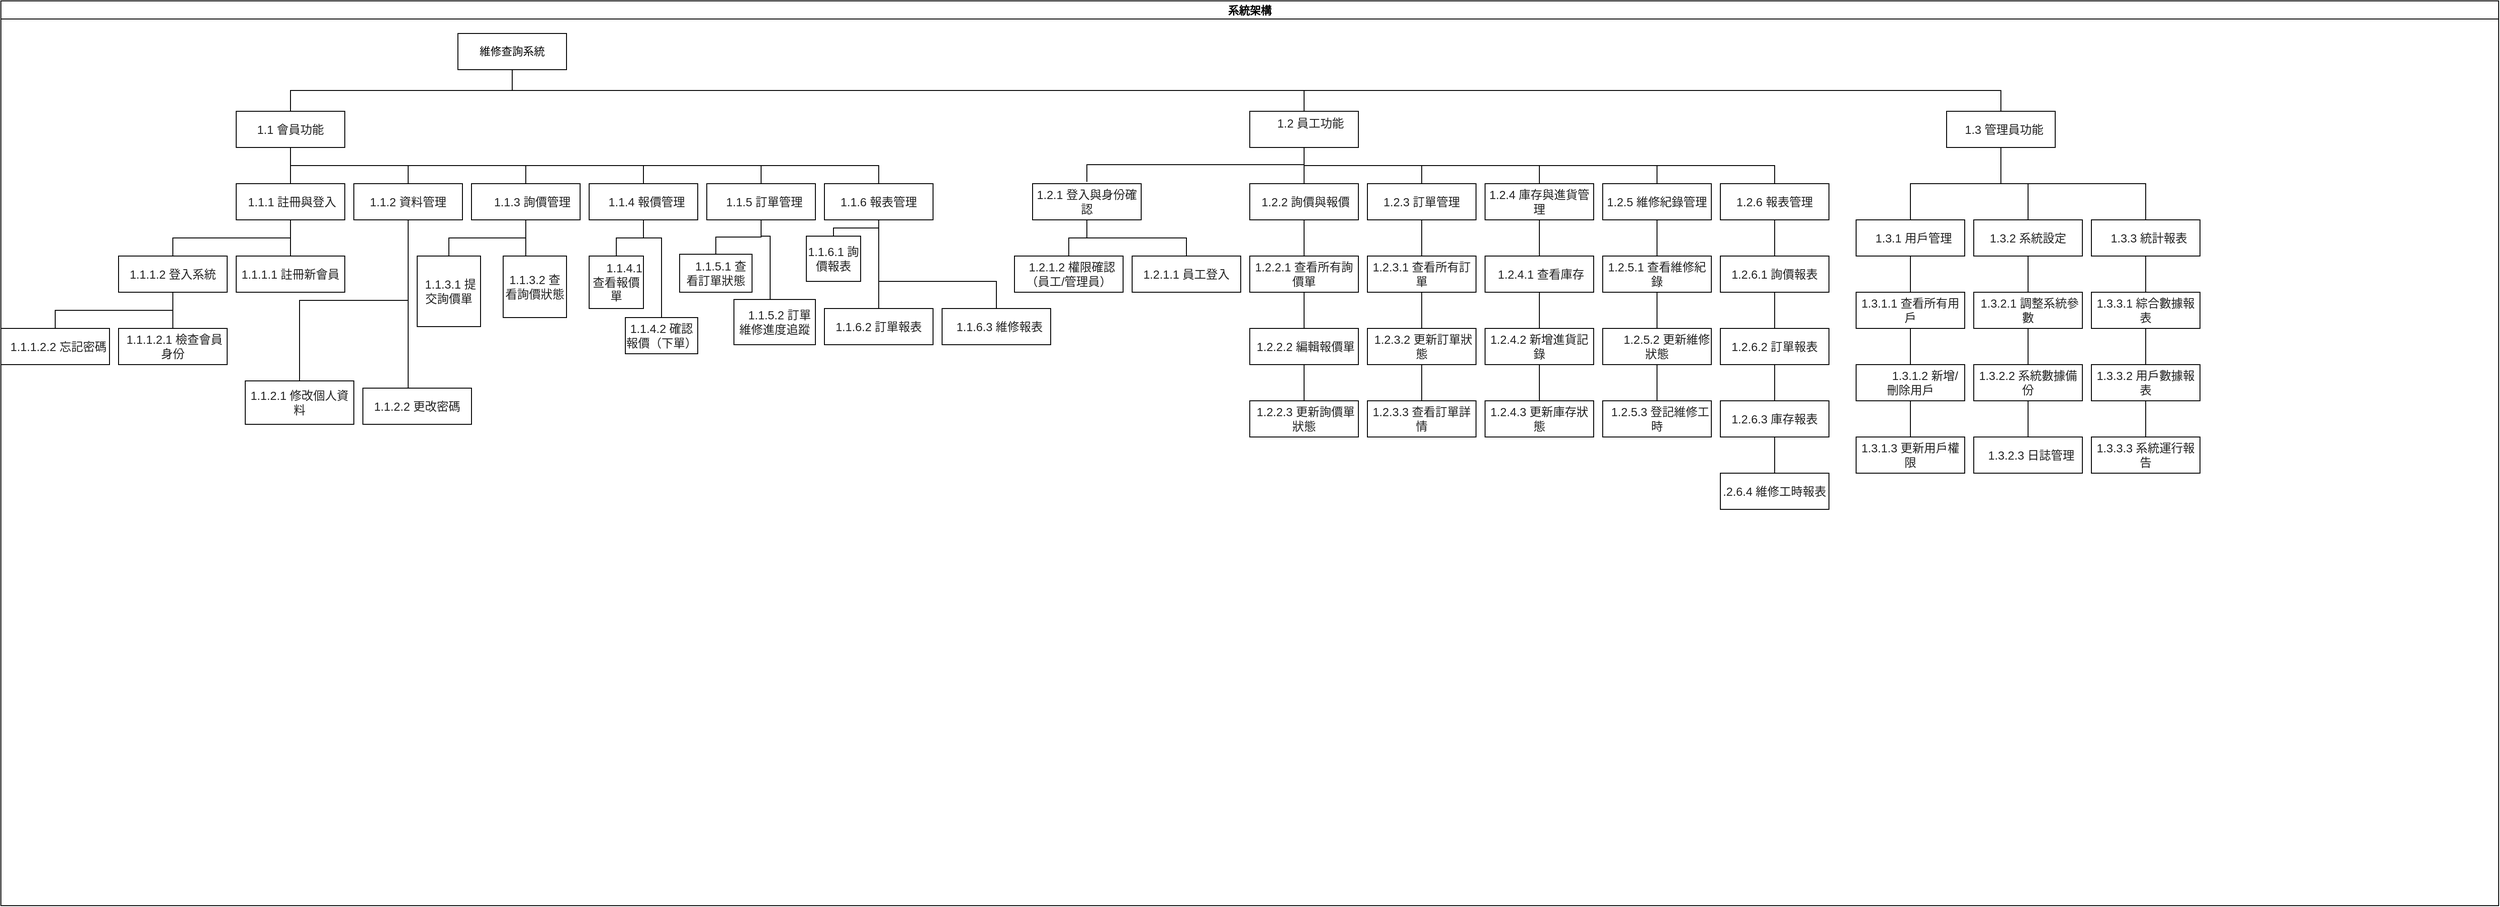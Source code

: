 <mxfile version="24.8.3">
  <diagram id="prtHgNgQTEPvFCAcTncT" name="Page-1">
    <mxGraphModel dx="3047" dy="1026" grid="1" gridSize="10" guides="1" tooltips="1" connect="1" arrows="1" fold="1" page="1" pageScale="1" pageWidth="1169" pageHeight="827" math="0" shadow="0">
      <root>
        <mxCell id="0" />
        <mxCell id="1" parent="0" />
        <mxCell id="vLOGakIaKndCi6_WX_65-37" value="系統架構" style="swimlane;startSize=20;horizontal=1;containerType=tree;textShadow=0;" parent="1" vertex="1">
          <mxGeometry x="-680" y="110" width="2760" height="1000" as="geometry" />
        </mxCell>
        <mxCell id="vLOGakIaKndCi6_WX_65-39" value="維修查詢系統" style="whiteSpace=wrap;html=1;treeFolding=1;treeMoving=1;newEdgeStyle={&quot;edgeStyle&quot;:&quot;elbowEdgeStyle&quot;,&quot;startArrow&quot;:&quot;none&quot;,&quot;endArrow&quot;:&quot;none&quot;};" parent="vLOGakIaKndCi6_WX_65-37" vertex="1">
          <mxGeometry x="505" y="36" width="120" height="40" as="geometry" />
        </mxCell>
        <mxCell id="i7zBOyGKAb41JnRDGn2z-2" value="" style="edgeStyle=elbowEdgeStyle;rounded=0;orthogonalLoop=1;jettySize=auto;html=1;elbow=vertical;startArrow=none;endArrow=none;" parent="vLOGakIaKndCi6_WX_65-37" source="vLOGakIaKndCi6_WX_65-39" target="i7zBOyGKAb41JnRDGn2z-3" edge="1">
          <mxGeometry relative="1" as="geometry" />
        </mxCell>
        <mxCell id="i7zBOyGKAb41JnRDGn2z-3" value="&#xa;&lt;span style=&quot;color: rgb(34, 34, 34); font-family: Arial, Helvetica, sans-serif; font-size: small; font-style: normal; font-variant-ligatures: normal; font-variant-caps: normal; font-weight: 400; letter-spacing: normal; orphans: 2; text-align: start; text-indent: 0px; text-transform: none; widows: 2; word-spacing: 0px; -webkit-text-stroke-width: 0px; white-space: normal; background-color: rgb(255, 255, 255); text-decoration-thickness: initial; text-decoration-style: initial; text-decoration-color: initial; display: inline !important; float: none;&quot;&gt;&amp;nbsp; &amp;nbsp; 1.2 員工功能&lt;/span&gt;&#xa;&#xa;" style="whiteSpace=wrap;html=1;treeFolding=1;treeMoving=1;newEdgeStyle={&quot;edgeStyle&quot;:&quot;elbowEdgeStyle&quot;,&quot;startArrow&quot;:&quot;none&quot;,&quot;endArrow&quot;:&quot;none&quot;};" parent="vLOGakIaKndCi6_WX_65-37" vertex="1">
          <mxGeometry x="1380" y="122" width="120" height="40" as="geometry" />
        </mxCell>
        <mxCell id="i7zBOyGKAb41JnRDGn2z-4" value="" style="edgeStyle=elbowEdgeStyle;rounded=0;orthogonalLoop=1;jettySize=auto;html=1;elbow=vertical;startArrow=none;endArrow=none;" parent="vLOGakIaKndCi6_WX_65-37" source="vLOGakIaKndCi6_WX_65-39" target="i7zBOyGKAb41JnRDGn2z-5" edge="1">
          <mxGeometry relative="1" as="geometry">
            <mxPoint x="585" y="90" as="sourcePoint" />
          </mxGeometry>
        </mxCell>
        <mxCell id="i7zBOyGKAb41JnRDGn2z-5" value="&lt;span style=&quot;color: rgb(34, 34, 34); font-family: Arial, Helvetica, sans-serif; font-size: small; text-align: start; background-color: rgb(255, 255, 255);&quot;&gt;1.1 會員功能&lt;/span&gt;" style="whiteSpace=wrap;html=1;treeFolding=1;treeMoving=1;newEdgeStyle={&quot;edgeStyle&quot;:&quot;elbowEdgeStyle&quot;,&quot;startArrow&quot;:&quot;none&quot;,&quot;endArrow&quot;:&quot;none&quot;};" parent="vLOGakIaKndCi6_WX_65-37" vertex="1">
          <mxGeometry x="260" y="122" width="120" height="40" as="geometry" />
        </mxCell>
        <mxCell id="i7zBOyGKAb41JnRDGn2z-8" value="" style="edgeStyle=elbowEdgeStyle;rounded=0;orthogonalLoop=1;jettySize=auto;html=1;elbow=vertical;startArrow=none;endArrow=none;" parent="vLOGakIaKndCi6_WX_65-37" source="i7zBOyGKAb41JnRDGn2z-5" target="i7zBOyGKAb41JnRDGn2z-9" edge="1">
          <mxGeometry relative="1" as="geometry">
            <mxPoint x="470" y="96" as="sourcePoint" />
          </mxGeometry>
        </mxCell>
        <mxCell id="i7zBOyGKAb41JnRDGn2z-9" value="&lt;span style=&quot;color: rgb(34, 34, 34); font-family: Arial, Helvetica, sans-serif; font-size: small; text-align: start; background-color: rgb(255, 255, 255);&quot;&gt;&amp;nbsp;1.1.1 註冊與登入&lt;/span&gt;" style="whiteSpace=wrap;html=1;treeFolding=1;treeMoving=1;newEdgeStyle={&quot;edgeStyle&quot;:&quot;elbowEdgeStyle&quot;,&quot;startArrow&quot;:&quot;none&quot;,&quot;endArrow&quot;:&quot;none&quot;};" parent="vLOGakIaKndCi6_WX_65-37" vertex="1">
          <mxGeometry x="260" y="202" width="120" height="40" as="geometry" />
        </mxCell>
        <mxCell id="i7zBOyGKAb41JnRDGn2z-12" value="" style="edgeStyle=elbowEdgeStyle;rounded=0;orthogonalLoop=1;jettySize=auto;html=1;elbow=vertical;startArrow=none;endArrow=none;" parent="vLOGakIaKndCi6_WX_65-37" source="i7zBOyGKAb41JnRDGn2z-9" target="i7zBOyGKAb41JnRDGn2z-13" edge="1">
          <mxGeometry relative="1" as="geometry">
            <mxPoint x="340" y="176" as="sourcePoint" />
          </mxGeometry>
        </mxCell>
        <mxCell id="i7zBOyGKAb41JnRDGn2z-13" value="&lt;span style=&quot;color: rgb(34, 34, 34); font-family: Arial, Helvetica, sans-serif; font-size: small; text-align: start; background-color: rgb(255, 255, 255);&quot;&gt;1.1.1.1 註冊新會員&lt;/span&gt;" style="whiteSpace=wrap;html=1;treeFolding=1;treeMoving=1;newEdgeStyle={&quot;edgeStyle&quot;:&quot;elbowEdgeStyle&quot;,&quot;startArrow&quot;:&quot;none&quot;,&quot;endArrow&quot;:&quot;none&quot;};" parent="vLOGakIaKndCi6_WX_65-37" vertex="1">
          <mxGeometry x="260" y="282" width="120" height="40" as="geometry" />
        </mxCell>
        <mxCell id="i7zBOyGKAb41JnRDGn2z-14" value="" style="edgeStyle=elbowEdgeStyle;rounded=0;orthogonalLoop=1;jettySize=auto;html=1;elbow=vertical;startArrow=none;endArrow=none;" parent="vLOGakIaKndCi6_WX_65-37" source="i7zBOyGKAb41JnRDGn2z-9" target="i7zBOyGKAb41JnRDGn2z-15" edge="1">
          <mxGeometry relative="1" as="geometry">
            <mxPoint x="340" y="256" as="sourcePoint" />
          </mxGeometry>
        </mxCell>
        <mxCell id="i7zBOyGKAb41JnRDGn2z-15" value="&lt;span style=&quot;color: rgb(34, 34, 34); font-family: Arial, Helvetica, sans-serif; font-size: small; text-align: start; background-color: rgb(255, 255, 255);&quot;&gt;1.1.1.2 登入系統&lt;/span&gt;" style="whiteSpace=wrap;html=1;treeFolding=1;treeMoving=1;newEdgeStyle={&quot;edgeStyle&quot;:&quot;elbowEdgeStyle&quot;,&quot;startArrow&quot;:&quot;none&quot;,&quot;endArrow&quot;:&quot;none&quot;};" parent="vLOGakIaKndCi6_WX_65-37" vertex="1">
          <mxGeometry x="130" y="282" width="120" height="40" as="geometry" />
        </mxCell>
        <mxCell id="i7zBOyGKAb41JnRDGn2z-16" value="" style="edgeStyle=elbowEdgeStyle;rounded=0;orthogonalLoop=1;jettySize=auto;html=1;elbow=vertical;startArrow=none;endArrow=none;" parent="vLOGakIaKndCi6_WX_65-37" source="i7zBOyGKAb41JnRDGn2z-15" target="i7zBOyGKAb41JnRDGn2z-17" edge="1">
          <mxGeometry relative="1" as="geometry">
            <mxPoint x="340" y="256" as="sourcePoint" />
          </mxGeometry>
        </mxCell>
        <mxCell id="i7zBOyGKAb41JnRDGn2z-17" value="&lt;span style=&quot;color: rgb(34, 34, 34); font-family: Arial, Helvetica, sans-serif; font-size: small; text-align: start; background-color: rgb(255, 255, 255);&quot;&gt;&amp;nbsp;1.1.1.2.1 檢查會員身份&lt;/span&gt;" style="whiteSpace=wrap;html=1;treeFolding=1;treeMoving=1;newEdgeStyle={&quot;edgeStyle&quot;:&quot;elbowEdgeStyle&quot;,&quot;startArrow&quot;:&quot;none&quot;,&quot;endArrow&quot;:&quot;none&quot;};" parent="vLOGakIaKndCi6_WX_65-37" vertex="1">
          <mxGeometry x="130" y="362" width="120" height="40" as="geometry" />
        </mxCell>
        <mxCell id="i7zBOyGKAb41JnRDGn2z-18" value="" style="edgeStyle=elbowEdgeStyle;rounded=0;orthogonalLoop=1;jettySize=auto;html=1;elbow=vertical;startArrow=none;endArrow=none;" parent="vLOGakIaKndCi6_WX_65-37" source="i7zBOyGKAb41JnRDGn2z-15" target="i7zBOyGKAb41JnRDGn2z-19" edge="1">
          <mxGeometry relative="1" as="geometry">
            <mxPoint x="210" y="336" as="sourcePoint" />
          </mxGeometry>
        </mxCell>
        <mxCell id="i7zBOyGKAb41JnRDGn2z-19" value="&lt;span style=&quot;color: rgb(34, 34, 34); font-family: Arial, Helvetica, sans-serif; font-size: small; text-align: start; background-color: rgb(255, 255, 255);&quot;&gt;&amp;nbsp; 1.1.1.2.2 忘記密碼&lt;/span&gt;" style="whiteSpace=wrap;html=1;treeFolding=1;treeMoving=1;newEdgeStyle={&quot;edgeStyle&quot;:&quot;elbowEdgeStyle&quot;,&quot;startArrow&quot;:&quot;none&quot;,&quot;endArrow&quot;:&quot;none&quot;};" parent="vLOGakIaKndCi6_WX_65-37" vertex="1">
          <mxGeometry y="362" width="120" height="40" as="geometry" />
        </mxCell>
        <mxCell id="i7zBOyGKAb41JnRDGn2z-34" value="" style="edgeStyle=elbowEdgeStyle;rounded=0;orthogonalLoop=1;jettySize=auto;html=1;elbow=vertical;startArrow=none;endArrow=none;" parent="vLOGakIaKndCi6_WX_65-37" source="i7zBOyGKAb41JnRDGn2z-5" target="i7zBOyGKAb41JnRDGn2z-35" edge="1">
          <mxGeometry relative="1" as="geometry">
            <mxPoint x="340" y="176" as="sourcePoint" />
          </mxGeometry>
        </mxCell>
        <mxCell id="i7zBOyGKAb41JnRDGn2z-35" value="&lt;span style=&quot;color: rgb(34, 34, 34); font-family: Arial, Helvetica, sans-serif; font-size: small; text-align: start; background-color: rgb(255, 255, 255);&quot;&gt;1.1.2 資料管理&lt;/span&gt;" style="whiteSpace=wrap;html=1;treeFolding=1;treeMoving=1;newEdgeStyle={&quot;edgeStyle&quot;:&quot;elbowEdgeStyle&quot;,&quot;startArrow&quot;:&quot;none&quot;,&quot;endArrow&quot;:&quot;none&quot;};" parent="vLOGakIaKndCi6_WX_65-37" vertex="1">
          <mxGeometry x="390" y="202" width="120" height="40" as="geometry" />
        </mxCell>
        <mxCell id="i7zBOyGKAb41JnRDGn2z-36" value="" style="edgeStyle=elbowEdgeStyle;rounded=0;orthogonalLoop=1;jettySize=auto;html=1;elbow=vertical;startArrow=none;endArrow=none;" parent="vLOGakIaKndCi6_WX_65-37" source="i7zBOyGKAb41JnRDGn2z-35" target="i7zBOyGKAb41JnRDGn2z-37" edge="1">
          <mxGeometry relative="1" as="geometry">
            <mxPoint x="340" y="176" as="sourcePoint" />
          </mxGeometry>
        </mxCell>
        <mxCell id="i7zBOyGKAb41JnRDGn2z-37" value="&lt;span style=&quot;color: rgb(34, 34, 34); font-family: Arial, Helvetica, sans-serif; font-size: small; text-align: start; background-color: rgb(255, 255, 255);&quot;&gt;1.1.2.1 修改個人資料&lt;/span&gt;" style="whiteSpace=wrap;html=1;treeFolding=1;treeMoving=1;newEdgeStyle={&quot;edgeStyle&quot;:&quot;elbowEdgeStyle&quot;,&quot;startArrow&quot;:&quot;none&quot;,&quot;endArrow&quot;:&quot;none&quot;};" parent="vLOGakIaKndCi6_WX_65-37" vertex="1">
          <mxGeometry x="270" y="420" width="120" height="48" as="geometry" />
        </mxCell>
        <mxCell id="i7zBOyGKAb41JnRDGn2z-38" value="" style="edgeStyle=elbowEdgeStyle;rounded=0;orthogonalLoop=1;jettySize=auto;html=1;elbow=horizontal;startArrow=none;endArrow=none;" parent="vLOGakIaKndCi6_WX_65-37" source="i7zBOyGKAb41JnRDGn2z-35" target="i7zBOyGKAb41JnRDGn2z-39" edge="1">
          <mxGeometry relative="1" as="geometry">
            <mxPoint x="470" y="256" as="sourcePoint" />
            <Array as="points">
              <mxPoint x="450" y="330" />
            </Array>
          </mxGeometry>
        </mxCell>
        <mxCell id="i7zBOyGKAb41JnRDGn2z-39" value="&lt;span style=&quot;color: rgb(34, 34, 34); font-family: Arial, Helvetica, sans-serif; font-size: small; text-align: start; background-color: rgb(255, 255, 255);&quot;&gt;1.1.2.2 更改密碼&lt;/span&gt;" style="whiteSpace=wrap;html=1;treeFolding=1;treeMoving=1;newEdgeStyle={&quot;edgeStyle&quot;:&quot;elbowEdgeStyle&quot;,&quot;startArrow&quot;:&quot;none&quot;,&quot;endArrow&quot;:&quot;none&quot;};" parent="vLOGakIaKndCi6_WX_65-37" vertex="1">
          <mxGeometry x="400" y="428" width="120" height="40" as="geometry" />
        </mxCell>
        <mxCell id="i7zBOyGKAb41JnRDGn2z-44" value="" style="edgeStyle=elbowEdgeStyle;rounded=0;orthogonalLoop=1;jettySize=auto;html=1;elbow=vertical;startArrow=none;endArrow=none;" parent="vLOGakIaKndCi6_WX_65-37" source="i7zBOyGKAb41JnRDGn2z-5" target="i7zBOyGKAb41JnRDGn2z-45" edge="1">
          <mxGeometry relative="1" as="geometry">
            <mxPoint x="320" y="176" as="sourcePoint" />
          </mxGeometry>
        </mxCell>
        <mxCell id="i7zBOyGKAb41JnRDGn2z-45" value="&lt;span style=&quot;color: rgb(34, 34, 34); font-family: Arial, Helvetica, sans-serif; font-size: small; text-align: start; background-color: rgb(255, 255, 255);&quot;&gt;&amp;nbsp; &amp;nbsp; 1.1.3 詢價管理&lt;/span&gt;" style="whiteSpace=wrap;html=1;treeFolding=1;treeMoving=1;newEdgeStyle={&quot;edgeStyle&quot;:&quot;elbowEdgeStyle&quot;,&quot;startArrow&quot;:&quot;none&quot;,&quot;endArrow&quot;:&quot;none&quot;};" parent="vLOGakIaKndCi6_WX_65-37" vertex="1">
          <mxGeometry x="520" y="202" width="120" height="40" as="geometry" />
        </mxCell>
        <mxCell id="i7zBOyGKAb41JnRDGn2z-53" value="" style="edgeStyle=elbowEdgeStyle;rounded=0;orthogonalLoop=1;jettySize=auto;html=1;elbow=vertical;startArrow=none;endArrow=none;" parent="vLOGakIaKndCi6_WX_65-37" source="i7zBOyGKAb41JnRDGn2z-45" target="i7zBOyGKAb41JnRDGn2z-54" edge="1">
          <mxGeometry relative="1" as="geometry">
            <mxPoint x="-300" y="222" as="sourcePoint" />
          </mxGeometry>
        </mxCell>
        <mxCell id="i7zBOyGKAb41JnRDGn2z-54" value="&lt;span style=&quot;color: rgb(34, 34, 34); font-family: Arial, Helvetica, sans-serif; font-size: small; text-align: start; background-color: rgb(255, 255, 255);&quot;&gt;&amp;nbsp;1.1.3.1 提交詢價單&lt;/span&gt;" style="whiteSpace=wrap;html=1;treeFolding=1;treeMoving=1;newEdgeStyle={&quot;edgeStyle&quot;:&quot;elbowEdgeStyle&quot;,&quot;startArrow&quot;:&quot;none&quot;,&quot;endArrow&quot;:&quot;none&quot;};" parent="vLOGakIaKndCi6_WX_65-37" vertex="1">
          <mxGeometry x="460" y="282" width="70" height="78" as="geometry" />
        </mxCell>
        <mxCell id="i7zBOyGKAb41JnRDGn2z-55" value="" style="edgeStyle=elbowEdgeStyle;rounded=0;orthogonalLoop=1;jettySize=auto;html=1;elbow=vertical;startArrow=none;endArrow=none;" parent="vLOGakIaKndCi6_WX_65-37" target="i7zBOyGKAb41JnRDGn2z-56" edge="1">
          <mxGeometry relative="1" as="geometry">
            <mxPoint x="580" y="250" as="sourcePoint" />
            <Array as="points">
              <mxPoint x="580" y="266" />
            </Array>
          </mxGeometry>
        </mxCell>
        <mxCell id="i7zBOyGKAb41JnRDGn2z-56" value="&lt;span style=&quot;color: rgb(34, 34, 34); font-family: Arial, Helvetica, sans-serif; font-size: small; text-align: start; background-color: rgb(255, 255, 255);&quot;&gt;1.1.3.2 查看詢價狀態&lt;/span&gt;" style="whiteSpace=wrap;html=1;treeFolding=1;treeMoving=1;newEdgeStyle={&quot;edgeStyle&quot;:&quot;elbowEdgeStyle&quot;,&quot;startArrow&quot;:&quot;none&quot;,&quot;endArrow&quot;:&quot;none&quot;};" parent="vLOGakIaKndCi6_WX_65-37" vertex="1">
          <mxGeometry x="555" y="282" width="70" height="68" as="geometry" />
        </mxCell>
        <mxCell id="i7zBOyGKAb41JnRDGn2z-57" value="" style="edgeStyle=elbowEdgeStyle;rounded=0;orthogonalLoop=1;jettySize=auto;html=1;elbow=vertical;startArrow=none;endArrow=none;" parent="vLOGakIaKndCi6_WX_65-37" source="i7zBOyGKAb41JnRDGn2z-5" target="i7zBOyGKAb41JnRDGn2z-58" edge="1">
          <mxGeometry relative="1" as="geometry">
            <mxPoint x="-300" y="222" as="sourcePoint" />
          </mxGeometry>
        </mxCell>
        <mxCell id="i7zBOyGKAb41JnRDGn2z-58" value="&lt;span style=&quot;color: rgb(34, 34, 34); font-family: Arial, Helvetica, sans-serif; font-size: small; text-align: start; background-color: rgb(255, 255, 255);&quot;&gt;&amp;nbsp; 1.1.4 報價管理&lt;/span&gt;" style="whiteSpace=wrap;html=1;treeFolding=1;treeMoving=1;newEdgeStyle={&quot;edgeStyle&quot;:&quot;elbowEdgeStyle&quot;,&quot;startArrow&quot;:&quot;none&quot;,&quot;endArrow&quot;:&quot;none&quot;};" parent="vLOGakIaKndCi6_WX_65-37" vertex="1">
          <mxGeometry x="650" y="202" width="120" height="40" as="geometry" />
        </mxCell>
        <mxCell id="i7zBOyGKAb41JnRDGn2z-59" value="" style="edgeStyle=elbowEdgeStyle;rounded=0;orthogonalLoop=1;jettySize=auto;html=1;elbow=vertical;startArrow=none;endArrow=none;" parent="vLOGakIaKndCi6_WX_65-37" source="i7zBOyGKAb41JnRDGn2z-58" target="i7zBOyGKAb41JnRDGn2z-60" edge="1">
          <mxGeometry relative="1" as="geometry">
            <mxPoint x="-300" y="222" as="sourcePoint" />
          </mxGeometry>
        </mxCell>
        <mxCell id="i7zBOyGKAb41JnRDGn2z-60" value="&lt;span style=&quot;color: rgb(34, 34, 34); font-family: Arial, Helvetica, sans-serif; font-size: small; text-align: start; background-color: rgb(255, 255, 255);&quot;&gt;&amp;nbsp;&amp;nbsp; &amp;nbsp; 1.1.4.1 查看報價單&lt;/span&gt;" style="whiteSpace=wrap;html=1;treeFolding=1;treeMoving=1;newEdgeStyle={&quot;edgeStyle&quot;:&quot;elbowEdgeStyle&quot;,&quot;startArrow&quot;:&quot;none&quot;,&quot;endArrow&quot;:&quot;none&quot;};" parent="vLOGakIaKndCi6_WX_65-37" vertex="1">
          <mxGeometry x="650" y="282" width="60" height="58" as="geometry" />
        </mxCell>
        <mxCell id="i7zBOyGKAb41JnRDGn2z-61" value="" style="edgeStyle=elbowEdgeStyle;rounded=0;orthogonalLoop=1;jettySize=auto;html=1;elbow=horizontal;startArrow=none;endArrow=none;" parent="vLOGakIaKndCi6_WX_65-37" edge="1">
          <mxGeometry relative="1" as="geometry">
            <mxPoint x="710" y="262" as="sourcePoint" />
            <mxPoint x="730" y="362" as="targetPoint" />
            <Array as="points">
              <mxPoint x="730" y="272" />
            </Array>
          </mxGeometry>
        </mxCell>
        <mxCell id="i7zBOyGKAb41JnRDGn2z-62" value="&lt;span style=&quot;color: rgb(34, 34, 34); font-family: Arial, Helvetica, sans-serif; font-size: small; text-align: start; background-color: rgb(255, 255, 255);&quot;&gt;1.1.4.2 確認報價（下單）&lt;/span&gt;" style="whiteSpace=wrap;html=1;treeFolding=1;treeMoving=1;newEdgeStyle={&quot;edgeStyle&quot;:&quot;elbowEdgeStyle&quot;,&quot;startArrow&quot;:&quot;none&quot;,&quot;endArrow&quot;:&quot;none&quot;};" parent="vLOGakIaKndCi6_WX_65-37" vertex="1">
          <mxGeometry x="690" y="350" width="80" height="40" as="geometry" />
        </mxCell>
        <mxCell id="i7zBOyGKAb41JnRDGn2z-63" value="" style="edgeStyle=elbowEdgeStyle;rounded=0;orthogonalLoop=1;jettySize=auto;html=1;elbow=vertical;startArrow=none;endArrow=none;" parent="vLOGakIaKndCi6_WX_65-37" source="i7zBOyGKAb41JnRDGn2z-5" target="i7zBOyGKAb41JnRDGn2z-64" edge="1">
          <mxGeometry relative="1" as="geometry">
            <mxPoint x="-300" y="222" as="sourcePoint" />
          </mxGeometry>
        </mxCell>
        <mxCell id="i7zBOyGKAb41JnRDGn2z-64" value="&lt;span style=&quot;color: rgb(34, 34, 34); font-family: Arial, Helvetica, sans-serif; font-size: small; text-align: start; background-color: rgb(255, 255, 255);&quot;&gt;&amp;nbsp; 1.1.5 訂單管理&lt;/span&gt;" style="whiteSpace=wrap;html=1;treeFolding=1;treeMoving=1;newEdgeStyle={&quot;edgeStyle&quot;:&quot;elbowEdgeStyle&quot;,&quot;startArrow&quot;:&quot;none&quot;,&quot;endArrow&quot;:&quot;none&quot;};" parent="vLOGakIaKndCi6_WX_65-37" vertex="1">
          <mxGeometry x="780" y="202" width="120" height="40" as="geometry" />
        </mxCell>
        <mxCell id="i7zBOyGKAb41JnRDGn2z-65" value="" style="edgeStyle=elbowEdgeStyle;rounded=0;orthogonalLoop=1;jettySize=auto;html=1;elbow=vertical;startArrow=none;endArrow=none;" parent="vLOGakIaKndCi6_WX_65-37" source="i7zBOyGKAb41JnRDGn2z-64" target="i7zBOyGKAb41JnRDGn2z-66" edge="1">
          <mxGeometry relative="1" as="geometry">
            <mxPoint x="-300" y="222" as="sourcePoint" />
          </mxGeometry>
        </mxCell>
        <mxCell id="i7zBOyGKAb41JnRDGn2z-66" value="&lt;span style=&quot;color: rgb(34, 34, 34); font-family: Arial, Helvetica, sans-serif; font-size: small; text-align: start; background-color: rgb(255, 255, 255);&quot;&gt;&amp;nbsp;&amp;nbsp; 1.1.5.1 查看訂單狀態&lt;/span&gt;" style="whiteSpace=wrap;html=1;treeFolding=1;treeMoving=1;newEdgeStyle={&quot;edgeStyle&quot;:&quot;elbowEdgeStyle&quot;,&quot;startArrow&quot;:&quot;none&quot;,&quot;endArrow&quot;:&quot;none&quot;};" parent="vLOGakIaKndCi6_WX_65-37" vertex="1">
          <mxGeometry x="750" y="280" width="80" height="42" as="geometry" />
        </mxCell>
        <mxCell id="i7zBOyGKAb41JnRDGn2z-67" value="" style="edgeStyle=elbowEdgeStyle;rounded=0;orthogonalLoop=1;jettySize=auto;html=1;elbow=horizontal;startArrow=none;endArrow=none;" parent="vLOGakIaKndCi6_WX_65-37" target="i7zBOyGKAb41JnRDGn2z-68" edge="1">
          <mxGeometry relative="1" as="geometry">
            <mxPoint x="840" y="260" as="sourcePoint" />
            <Array as="points">
              <mxPoint x="850" y="260" />
            </Array>
          </mxGeometry>
        </mxCell>
        <mxCell id="i7zBOyGKAb41JnRDGn2z-68" value="&lt;span style=&quot;color: rgb(34, 34, 34); font-family: Arial, Helvetica, sans-serif; font-size: small; text-align: start; background-color: rgb(255, 255, 255);&quot;&gt;&amp;nbsp;&amp;nbsp; 1.1.5.2 訂單維修進度追蹤&lt;/span&gt;" style="whiteSpace=wrap;html=1;treeFolding=1;treeMoving=1;newEdgeStyle={&quot;edgeStyle&quot;:&quot;elbowEdgeStyle&quot;,&quot;startArrow&quot;:&quot;none&quot;,&quot;endArrow&quot;:&quot;none&quot;};" parent="vLOGakIaKndCi6_WX_65-37" vertex="1">
          <mxGeometry x="810" y="330" width="90" height="50" as="geometry" />
        </mxCell>
        <mxCell id="i7zBOyGKAb41JnRDGn2z-69" value="" style="edgeStyle=elbowEdgeStyle;rounded=0;orthogonalLoop=1;jettySize=auto;html=1;elbow=vertical;startArrow=none;endArrow=none;" parent="vLOGakIaKndCi6_WX_65-37" source="i7zBOyGKAb41JnRDGn2z-5" target="i7zBOyGKAb41JnRDGn2z-70" edge="1">
          <mxGeometry relative="1" as="geometry">
            <mxPoint x="-300" y="222" as="sourcePoint" />
          </mxGeometry>
        </mxCell>
        <mxCell id="i7zBOyGKAb41JnRDGn2z-70" value="&lt;span style=&quot;color: rgb(34, 34, 34); font-family: Arial, Helvetica, sans-serif; font-size: small; text-align: start; background-color: rgb(255, 255, 255);&quot;&gt;1.1.6 報表管理&lt;/span&gt;" style="whiteSpace=wrap;html=1;treeFolding=1;treeMoving=1;newEdgeStyle={&quot;edgeStyle&quot;:&quot;elbowEdgeStyle&quot;,&quot;startArrow&quot;:&quot;none&quot;,&quot;endArrow&quot;:&quot;none&quot;};" parent="vLOGakIaKndCi6_WX_65-37" vertex="1">
          <mxGeometry x="910" y="202" width="120" height="40" as="geometry" />
        </mxCell>
        <mxCell id="i7zBOyGKAb41JnRDGn2z-71" value="" style="edgeStyle=elbowEdgeStyle;rounded=0;orthogonalLoop=1;jettySize=auto;html=1;elbow=vertical;startArrow=none;endArrow=none;" parent="vLOGakIaKndCi6_WX_65-37" source="i7zBOyGKAb41JnRDGn2z-70" target="i7zBOyGKAb41JnRDGn2z-72" edge="1">
          <mxGeometry relative="1" as="geometry">
            <mxPoint x="-300" y="222" as="sourcePoint" />
          </mxGeometry>
        </mxCell>
        <mxCell id="i7zBOyGKAb41JnRDGn2z-72" value="&lt;span style=&quot;color: rgb(34, 34, 34); font-family: Arial, Helvetica, sans-serif; font-size: small; text-align: start; background-color: rgb(255, 255, 255);&quot;&gt;1.1.6.1 詢價報表&lt;/span&gt;" style="whiteSpace=wrap;html=1;treeFolding=1;treeMoving=1;newEdgeStyle={&quot;edgeStyle&quot;:&quot;elbowEdgeStyle&quot;,&quot;startArrow&quot;:&quot;none&quot;,&quot;endArrow&quot;:&quot;none&quot;};" parent="vLOGakIaKndCi6_WX_65-37" vertex="1">
          <mxGeometry x="890" y="260" width="60" height="50" as="geometry" />
        </mxCell>
        <mxCell id="i7zBOyGKAb41JnRDGn2z-73" value="" style="edgeStyle=elbowEdgeStyle;rounded=0;orthogonalLoop=1;jettySize=auto;html=1;elbow=vertical;startArrow=none;endArrow=none;" parent="vLOGakIaKndCi6_WX_65-37" edge="1">
          <mxGeometry relative="1" as="geometry">
            <mxPoint x="970" y="242" as="sourcePoint" />
            <mxPoint x="970" y="340" as="targetPoint" />
          </mxGeometry>
        </mxCell>
        <mxCell id="i7zBOyGKAb41JnRDGn2z-74" value="&lt;span style=&quot;color: rgb(34, 34, 34); font-family: Arial, Helvetica, sans-serif; font-size: small; text-align: start; background-color: rgb(255, 255, 255);&quot;&gt;1.1.6.2 訂單報表&lt;/span&gt;" style="whiteSpace=wrap;html=1;treeFolding=1;treeMoving=1;newEdgeStyle={&quot;edgeStyle&quot;:&quot;elbowEdgeStyle&quot;,&quot;startArrow&quot;:&quot;none&quot;,&quot;endArrow&quot;:&quot;none&quot;};" parent="vLOGakIaKndCi6_WX_65-37" vertex="1">
          <mxGeometry x="910" y="340" width="120" height="40" as="geometry" />
        </mxCell>
        <mxCell id="i7zBOyGKAb41JnRDGn2z-75" value="" style="edgeStyle=elbowEdgeStyle;rounded=0;orthogonalLoop=1;jettySize=auto;html=1;elbow=vertical;startArrow=none;endArrow=none;" parent="vLOGakIaKndCi6_WX_65-37" target="i7zBOyGKAb41JnRDGn2z-76" edge="1">
          <mxGeometry relative="1" as="geometry">
            <mxPoint x="970" y="280" as="sourcePoint" />
          </mxGeometry>
        </mxCell>
        <mxCell id="i7zBOyGKAb41JnRDGn2z-76" value="&lt;span style=&quot;color: rgb(34, 34, 34); font-family: Arial, Helvetica, sans-serif; font-size: small; text-align: start; background-color: rgb(255, 255, 255);&quot;&gt;&amp;nbsp; 1.1.6.3 維修報表&lt;/span&gt;" style="whiteSpace=wrap;html=1;treeFolding=1;treeMoving=1;newEdgeStyle={&quot;edgeStyle&quot;:&quot;elbowEdgeStyle&quot;,&quot;startArrow&quot;:&quot;none&quot;,&quot;endArrow&quot;:&quot;none&quot;};" parent="vLOGakIaKndCi6_WX_65-37" vertex="1">
          <mxGeometry x="1040" y="340" width="120" height="40" as="geometry" />
        </mxCell>
        <mxCell id="i7zBOyGKAb41JnRDGn2z-77" value="" style="edgeStyle=elbowEdgeStyle;rounded=0;orthogonalLoop=1;jettySize=auto;html=1;elbow=vertical;startArrow=none;endArrow=none;" parent="vLOGakIaKndCi6_WX_65-37" source="i7zBOyGKAb41JnRDGn2z-3" target="i7zBOyGKAb41JnRDGn2z-78" edge="1">
          <mxGeometry relative="1" as="geometry">
            <mxPoint x="-55" y="136" as="sourcePoint" />
          </mxGeometry>
        </mxCell>
        <mxCell id="i7zBOyGKAb41JnRDGn2z-78" value="&lt;span style=&quot;color: rgb(34, 34, 34); font-family: Arial, Helvetica, sans-serif; font-size: small; text-align: start; background-color: rgb(255, 255, 255);&quot;&gt;&amp;nbsp;1.2.2 詢價與報價&lt;/span&gt;" style="whiteSpace=wrap;html=1;treeFolding=1;treeMoving=1;newEdgeStyle={&quot;edgeStyle&quot;:&quot;elbowEdgeStyle&quot;,&quot;startArrow&quot;:&quot;none&quot;,&quot;endArrow&quot;:&quot;none&quot;};" parent="vLOGakIaKndCi6_WX_65-37" vertex="1">
          <mxGeometry x="1380" y="202" width="120" height="40" as="geometry" />
        </mxCell>
        <mxCell id="i7zBOyGKAb41JnRDGn2z-79" value="" style="edgeStyle=elbowEdgeStyle;rounded=0;orthogonalLoop=1;jettySize=auto;html=1;elbow=vertical;startArrow=none;endArrow=none;" parent="vLOGakIaKndCi6_WX_65-37" source="i7zBOyGKAb41JnRDGn2z-3" edge="1">
          <mxGeometry relative="1" as="geometry">
            <mxPoint x="820" y="222" as="sourcePoint" />
            <mxPoint x="1200" y="200" as="targetPoint" />
          </mxGeometry>
        </mxCell>
        <mxCell id="i7zBOyGKAb41JnRDGn2z-80" value="&lt;span style=&quot;color: rgb(34, 34, 34); font-family: Arial, Helvetica, sans-serif; font-size: small; text-align: start; background-color: rgb(255, 255, 255);&quot;&gt;1.2.1 登入與身份確認&lt;/span&gt;" style="whiteSpace=wrap;html=1;treeFolding=1;treeMoving=1;newEdgeStyle={&quot;edgeStyle&quot;:&quot;elbowEdgeStyle&quot;,&quot;startArrow&quot;:&quot;none&quot;,&quot;endArrow&quot;:&quot;none&quot;};" parent="vLOGakIaKndCi6_WX_65-37" vertex="1">
          <mxGeometry x="1140" y="202" width="120" height="40" as="geometry" />
        </mxCell>
        <mxCell id="i7zBOyGKAb41JnRDGn2z-81" value="" style="edgeStyle=elbowEdgeStyle;rounded=0;orthogonalLoop=1;jettySize=auto;html=1;elbow=vertical;startArrow=none;endArrow=none;" parent="vLOGakIaKndCi6_WX_65-37" source="i7zBOyGKAb41JnRDGn2z-3" target="i7zBOyGKAb41JnRDGn2z-82" edge="1">
          <mxGeometry relative="1" as="geometry">
            <mxPoint x="820" y="222" as="sourcePoint" />
          </mxGeometry>
        </mxCell>
        <mxCell id="i7zBOyGKAb41JnRDGn2z-82" value="&lt;span style=&quot;color: rgb(34, 34, 34); font-family: Arial, Helvetica, sans-serif; font-size: small; text-align: start; background-color: rgb(255, 255, 255);&quot;&gt;1.2.3 訂單管理&lt;/span&gt;" style="whiteSpace=wrap;html=1;treeFolding=1;treeMoving=1;newEdgeStyle={&quot;edgeStyle&quot;:&quot;elbowEdgeStyle&quot;,&quot;startArrow&quot;:&quot;none&quot;,&quot;endArrow&quot;:&quot;none&quot;};" parent="vLOGakIaKndCi6_WX_65-37" vertex="1">
          <mxGeometry x="1510" y="202" width="120" height="40" as="geometry" />
        </mxCell>
        <mxCell id="i7zBOyGKAb41JnRDGn2z-83" value="" style="edgeStyle=elbowEdgeStyle;rounded=0;orthogonalLoop=1;jettySize=auto;html=1;elbow=vertical;startArrow=none;endArrow=none;" parent="vLOGakIaKndCi6_WX_65-37" source="i7zBOyGKAb41JnRDGn2z-80" target="i7zBOyGKAb41JnRDGn2z-84" edge="1">
          <mxGeometry relative="1" as="geometry">
            <mxPoint x="820" y="222" as="sourcePoint" />
          </mxGeometry>
        </mxCell>
        <mxCell id="i7zBOyGKAb41JnRDGn2z-84" value="&lt;span style=&quot;color: rgb(34, 34, 34); font-family: Arial, Helvetica, sans-serif; font-size: small; text-align: start; background-color: rgb(255, 255, 255);&quot;&gt;1.2.1.1 員工登入&lt;/span&gt;" style="whiteSpace=wrap;html=1;treeFolding=1;treeMoving=1;newEdgeStyle={&quot;edgeStyle&quot;:&quot;elbowEdgeStyle&quot;,&quot;startArrow&quot;:&quot;none&quot;,&quot;endArrow&quot;:&quot;none&quot;};" parent="vLOGakIaKndCi6_WX_65-37" vertex="1">
          <mxGeometry x="1250" y="282" width="120" height="40" as="geometry" />
        </mxCell>
        <mxCell id="i7zBOyGKAb41JnRDGn2z-85" value="" style="edgeStyle=elbowEdgeStyle;rounded=0;orthogonalLoop=1;jettySize=auto;html=1;elbow=vertical;startArrow=none;endArrow=none;" parent="vLOGakIaKndCi6_WX_65-37" source="i7zBOyGKAb41JnRDGn2z-80" target="i7zBOyGKAb41JnRDGn2z-86" edge="1">
          <mxGeometry relative="1" as="geometry">
            <mxPoint x="690" y="302" as="sourcePoint" />
          </mxGeometry>
        </mxCell>
        <mxCell id="i7zBOyGKAb41JnRDGn2z-86" value="&lt;span style=&quot;color: rgb(34, 34, 34); font-family: Arial, Helvetica, sans-serif; font-size: small; text-align: start; background-color: rgb(255, 255, 255);&quot;&gt;&amp;nbsp; 1.2.1.2 權限確認（員工/管理員）&lt;/span&gt;" style="whiteSpace=wrap;html=1;treeFolding=1;treeMoving=1;newEdgeStyle={&quot;edgeStyle&quot;:&quot;elbowEdgeStyle&quot;,&quot;startArrow&quot;:&quot;none&quot;,&quot;endArrow&quot;:&quot;none&quot;};" parent="vLOGakIaKndCi6_WX_65-37" vertex="1">
          <mxGeometry x="1120" y="282" width="120" height="40" as="geometry" />
        </mxCell>
        <mxCell id="i7zBOyGKAb41JnRDGn2z-87" value="" style="edgeStyle=elbowEdgeStyle;rounded=0;orthogonalLoop=1;jettySize=auto;html=1;elbow=vertical;startArrow=none;endArrow=none;" parent="vLOGakIaKndCi6_WX_65-37" source="i7zBOyGKAb41JnRDGn2z-78" target="i7zBOyGKAb41JnRDGn2z-88" edge="1">
          <mxGeometry relative="1" as="geometry">
            <mxPoint x="820" y="222" as="sourcePoint" />
          </mxGeometry>
        </mxCell>
        <mxCell id="i7zBOyGKAb41JnRDGn2z-88" value="&lt;span style=&quot;color: rgb(34, 34, 34); font-family: Arial, Helvetica, sans-serif; font-size: small; text-align: start; background-color: rgb(255, 255, 255);&quot;&gt;1.2.2.1 查看所有詢價單&lt;/span&gt;" style="whiteSpace=wrap;html=1;treeFolding=1;treeMoving=1;newEdgeStyle={&quot;edgeStyle&quot;:&quot;elbowEdgeStyle&quot;,&quot;startArrow&quot;:&quot;none&quot;,&quot;endArrow&quot;:&quot;none&quot;};" parent="vLOGakIaKndCi6_WX_65-37" vertex="1">
          <mxGeometry x="1380" y="282" width="120" height="40" as="geometry" />
        </mxCell>
        <mxCell id="i7zBOyGKAb41JnRDGn2z-89" value="" style="edgeStyle=elbowEdgeStyle;rounded=0;orthogonalLoop=1;jettySize=auto;html=1;elbow=vertical;startArrow=none;endArrow=none;" parent="vLOGakIaKndCi6_WX_65-37" source="i7zBOyGKAb41JnRDGn2z-88" target="i7zBOyGKAb41JnRDGn2z-90" edge="1">
          <mxGeometry relative="1" as="geometry">
            <mxPoint x="720" y="302" as="sourcePoint" />
          </mxGeometry>
        </mxCell>
        <mxCell id="i7zBOyGKAb41JnRDGn2z-90" value="&lt;span style=&quot;color: rgb(34, 34, 34); font-family: Arial, Helvetica, sans-serif; font-size: small; text-align: start; background-color: rgb(255, 255, 255);&quot;&gt;&amp;nbsp;1.2.2.2 編輯報價單&lt;/span&gt;" style="whiteSpace=wrap;html=1;treeFolding=1;treeMoving=1;newEdgeStyle={&quot;edgeStyle&quot;:&quot;elbowEdgeStyle&quot;,&quot;startArrow&quot;:&quot;none&quot;,&quot;endArrow&quot;:&quot;none&quot;};" parent="vLOGakIaKndCi6_WX_65-37" vertex="1">
          <mxGeometry x="1380" y="362" width="120" height="40" as="geometry" />
        </mxCell>
        <mxCell id="i7zBOyGKAb41JnRDGn2z-91" value="" style="edgeStyle=elbowEdgeStyle;rounded=0;orthogonalLoop=1;jettySize=auto;html=1;elbow=vertical;startArrow=none;endArrow=none;" parent="vLOGakIaKndCi6_WX_65-37" source="i7zBOyGKAb41JnRDGn2z-90" target="i7zBOyGKAb41JnRDGn2z-92" edge="1">
          <mxGeometry relative="1" as="geometry">
            <mxPoint x="720" y="382" as="sourcePoint" />
          </mxGeometry>
        </mxCell>
        <mxCell id="i7zBOyGKAb41JnRDGn2z-92" value="&lt;span style=&quot;color: rgb(34, 34, 34); font-family: Arial, Helvetica, sans-serif; font-size: small; text-align: start; background-color: rgb(255, 255, 255);&quot;&gt;&amp;nbsp;1.2.2.3 更新詢價單狀態&lt;/span&gt;" style="whiteSpace=wrap;html=1;treeFolding=1;treeMoving=1;newEdgeStyle={&quot;edgeStyle&quot;:&quot;elbowEdgeStyle&quot;,&quot;startArrow&quot;:&quot;none&quot;,&quot;endArrow&quot;:&quot;none&quot;};" parent="vLOGakIaKndCi6_WX_65-37" vertex="1">
          <mxGeometry x="1380" y="442" width="120" height="40" as="geometry" />
        </mxCell>
        <mxCell id="i7zBOyGKAb41JnRDGn2z-93" value="" style="edgeStyle=elbowEdgeStyle;rounded=0;orthogonalLoop=1;jettySize=auto;html=1;elbow=vertical;startArrow=none;endArrow=none;" parent="vLOGakIaKndCi6_WX_65-37" source="i7zBOyGKAb41JnRDGn2z-82" target="i7zBOyGKAb41JnRDGn2z-94" edge="1">
          <mxGeometry relative="1" as="geometry">
            <mxPoint x="720" y="222" as="sourcePoint" />
          </mxGeometry>
        </mxCell>
        <mxCell id="i7zBOyGKAb41JnRDGn2z-94" value="&lt;span style=&quot;color: rgb(34, 34, 34); font-family: Arial, Helvetica, sans-serif; font-size: small; text-align: start; background-color: rgb(255, 255, 255);&quot;&gt;1.2.3.1 查看所有訂單&lt;/span&gt;" style="whiteSpace=wrap;html=1;treeFolding=1;treeMoving=1;newEdgeStyle={&quot;edgeStyle&quot;:&quot;elbowEdgeStyle&quot;,&quot;startArrow&quot;:&quot;none&quot;,&quot;endArrow&quot;:&quot;none&quot;};" parent="vLOGakIaKndCi6_WX_65-37" vertex="1">
          <mxGeometry x="1510" y="282" width="120" height="40" as="geometry" />
        </mxCell>
        <mxCell id="i7zBOyGKAb41JnRDGn2z-99" value="" style="edgeStyle=elbowEdgeStyle;rounded=0;orthogonalLoop=1;jettySize=auto;html=1;elbow=vertical;startArrow=none;endArrow=none;" parent="vLOGakIaKndCi6_WX_65-37" source="i7zBOyGKAb41JnRDGn2z-94" target="i7zBOyGKAb41JnRDGn2z-100" edge="1">
          <mxGeometry relative="1" as="geometry">
            <mxPoint x="850" y="302" as="sourcePoint" />
          </mxGeometry>
        </mxCell>
        <mxCell id="i7zBOyGKAb41JnRDGn2z-100" value="&lt;span style=&quot;color: rgb(34, 34, 34); font-family: Arial, Helvetica, sans-serif; font-size: small; text-align: start; background-color: rgb(255, 255, 255);&quot;&gt;&amp;nbsp;1.2.3.2 更新訂單狀態&lt;/span&gt;" style="whiteSpace=wrap;html=1;treeFolding=1;treeMoving=1;newEdgeStyle={&quot;edgeStyle&quot;:&quot;elbowEdgeStyle&quot;,&quot;startArrow&quot;:&quot;none&quot;,&quot;endArrow&quot;:&quot;none&quot;};" parent="vLOGakIaKndCi6_WX_65-37" vertex="1">
          <mxGeometry x="1510" y="362" width="120" height="40" as="geometry" />
        </mxCell>
        <mxCell id="i7zBOyGKAb41JnRDGn2z-101" value="" style="edgeStyle=elbowEdgeStyle;rounded=0;orthogonalLoop=1;jettySize=auto;html=1;elbow=vertical;startArrow=none;endArrow=none;" parent="vLOGakIaKndCi6_WX_65-37" source="i7zBOyGKAb41JnRDGn2z-100" target="i7zBOyGKAb41JnRDGn2z-102" edge="1">
          <mxGeometry relative="1" as="geometry">
            <mxPoint x="850" y="382" as="sourcePoint" />
          </mxGeometry>
        </mxCell>
        <mxCell id="i7zBOyGKAb41JnRDGn2z-102" value="&lt;span style=&quot;color: rgb(34, 34, 34); font-family: Arial, Helvetica, sans-serif; font-size: small; text-align: start; background-color: rgb(255, 255, 255);&quot;&gt;1.2.3.3 查看訂單詳情&lt;/span&gt;" style="whiteSpace=wrap;html=1;treeFolding=1;treeMoving=1;newEdgeStyle={&quot;edgeStyle&quot;:&quot;elbowEdgeStyle&quot;,&quot;startArrow&quot;:&quot;none&quot;,&quot;endArrow&quot;:&quot;none&quot;};" parent="vLOGakIaKndCi6_WX_65-37" vertex="1">
          <mxGeometry x="1510" y="442" width="120" height="40" as="geometry" />
        </mxCell>
        <mxCell id="i7zBOyGKAb41JnRDGn2z-103" value="" style="edgeStyle=elbowEdgeStyle;rounded=0;orthogonalLoop=1;jettySize=auto;html=1;elbow=vertical;startArrow=none;endArrow=none;" parent="vLOGakIaKndCi6_WX_65-37" source="i7zBOyGKAb41JnRDGn2z-3" target="i7zBOyGKAb41JnRDGn2z-104" edge="1">
          <mxGeometry relative="1" as="geometry">
            <mxPoint x="720" y="222" as="sourcePoint" />
          </mxGeometry>
        </mxCell>
        <mxCell id="i7zBOyGKAb41JnRDGn2z-104" value="&lt;span style=&quot;color: rgb(34, 34, 34); font-family: Arial, Helvetica, sans-serif; font-size: small; text-align: start; background-color: rgb(255, 255, 255);&quot;&gt;1.2.4 庫存與進貨管理&lt;/span&gt;" style="whiteSpace=wrap;html=1;treeFolding=1;treeMoving=1;newEdgeStyle={&quot;edgeStyle&quot;:&quot;elbowEdgeStyle&quot;,&quot;startArrow&quot;:&quot;none&quot;,&quot;endArrow&quot;:&quot;none&quot;};" parent="vLOGakIaKndCi6_WX_65-37" vertex="1">
          <mxGeometry x="1640" y="202" width="120" height="40" as="geometry" />
        </mxCell>
        <mxCell id="i7zBOyGKAb41JnRDGn2z-105" value="" style="edgeStyle=elbowEdgeStyle;rounded=0;orthogonalLoop=1;jettySize=auto;html=1;elbow=vertical;startArrow=none;endArrow=none;" parent="vLOGakIaKndCi6_WX_65-37" source="i7zBOyGKAb41JnRDGn2z-104" target="i7zBOyGKAb41JnRDGn2z-106" edge="1">
          <mxGeometry relative="1" as="geometry">
            <mxPoint x="720" y="222" as="sourcePoint" />
          </mxGeometry>
        </mxCell>
        <mxCell id="i7zBOyGKAb41JnRDGn2z-106" value="&lt;span style=&quot;color: rgb(34, 34, 34); font-family: Arial, Helvetica, sans-serif; font-size: small; text-align: start; background-color: rgb(255, 255, 255);&quot;&gt;&amp;nbsp;1.2.4.1 查看庫存&lt;/span&gt;" style="whiteSpace=wrap;html=1;treeFolding=1;treeMoving=1;newEdgeStyle={&quot;edgeStyle&quot;:&quot;elbowEdgeStyle&quot;,&quot;startArrow&quot;:&quot;none&quot;,&quot;endArrow&quot;:&quot;none&quot;};" parent="vLOGakIaKndCi6_WX_65-37" vertex="1">
          <mxGeometry x="1640" y="282" width="120" height="40" as="geometry" />
        </mxCell>
        <mxCell id="i7zBOyGKAb41JnRDGn2z-107" value="" style="edgeStyle=elbowEdgeStyle;rounded=0;orthogonalLoop=1;jettySize=auto;html=1;elbow=vertical;startArrow=none;endArrow=none;" parent="vLOGakIaKndCi6_WX_65-37" source="i7zBOyGKAb41JnRDGn2z-106" target="i7zBOyGKAb41JnRDGn2z-108" edge="1">
          <mxGeometry relative="1" as="geometry">
            <mxPoint x="980" y="302" as="sourcePoint" />
          </mxGeometry>
        </mxCell>
        <mxCell id="i7zBOyGKAb41JnRDGn2z-108" value="&lt;span style=&quot;color: rgb(34, 34, 34); font-family: Arial, Helvetica, sans-serif; font-size: small; text-align: start; background-color: rgb(255, 255, 255);&quot;&gt;1.2.4.2 新增進貨記錄&lt;/span&gt;" style="whiteSpace=wrap;html=1;treeFolding=1;treeMoving=1;newEdgeStyle={&quot;edgeStyle&quot;:&quot;elbowEdgeStyle&quot;,&quot;startArrow&quot;:&quot;none&quot;,&quot;endArrow&quot;:&quot;none&quot;};" parent="vLOGakIaKndCi6_WX_65-37" vertex="1">
          <mxGeometry x="1640" y="362" width="120" height="40" as="geometry" />
        </mxCell>
        <mxCell id="i7zBOyGKAb41JnRDGn2z-109" value="" style="edgeStyle=elbowEdgeStyle;rounded=0;orthogonalLoop=1;jettySize=auto;html=1;elbow=vertical;startArrow=none;endArrow=none;" parent="vLOGakIaKndCi6_WX_65-37" source="i7zBOyGKAb41JnRDGn2z-108" target="i7zBOyGKAb41JnRDGn2z-110" edge="1">
          <mxGeometry relative="1" as="geometry">
            <mxPoint x="980" y="382" as="sourcePoint" />
          </mxGeometry>
        </mxCell>
        <mxCell id="i7zBOyGKAb41JnRDGn2z-110" value="&lt;span style=&quot;color: rgb(34, 34, 34); font-family: Arial, Helvetica, sans-serif; font-size: small; text-align: start; background-color: rgb(255, 255, 255);&quot;&gt;1.2.4.3 更新庫存狀態&lt;/span&gt;" style="whiteSpace=wrap;html=1;treeFolding=1;treeMoving=1;newEdgeStyle={&quot;edgeStyle&quot;:&quot;elbowEdgeStyle&quot;,&quot;startArrow&quot;:&quot;none&quot;,&quot;endArrow&quot;:&quot;none&quot;};" parent="vLOGakIaKndCi6_WX_65-37" vertex="1">
          <mxGeometry x="1640" y="442" width="120" height="40" as="geometry" />
        </mxCell>
        <mxCell id="i7zBOyGKAb41JnRDGn2z-111" value="" style="edgeStyle=elbowEdgeStyle;rounded=0;orthogonalLoop=1;jettySize=auto;html=1;elbow=vertical;startArrow=none;endArrow=none;" parent="vLOGakIaKndCi6_WX_65-37" source="i7zBOyGKAb41JnRDGn2z-3" target="i7zBOyGKAb41JnRDGn2z-112" edge="1">
          <mxGeometry relative="1" as="geometry">
            <mxPoint x="720" y="222" as="sourcePoint" />
          </mxGeometry>
        </mxCell>
        <mxCell id="i7zBOyGKAb41JnRDGn2z-112" value="&lt;span style=&quot;color: rgb(34, 34, 34); font-family: Arial, Helvetica, sans-serif; font-size: small; text-align: start; background-color: rgb(255, 255, 255);&quot;&gt;1.2.5 維修紀錄管理&lt;/span&gt;" style="whiteSpace=wrap;html=1;treeFolding=1;treeMoving=1;newEdgeStyle={&quot;edgeStyle&quot;:&quot;elbowEdgeStyle&quot;,&quot;startArrow&quot;:&quot;none&quot;,&quot;endArrow&quot;:&quot;none&quot;};" parent="vLOGakIaKndCi6_WX_65-37" vertex="1">
          <mxGeometry x="1770" y="202" width="120" height="40" as="geometry" />
        </mxCell>
        <mxCell id="i7zBOyGKAb41JnRDGn2z-113" value="" style="edgeStyle=elbowEdgeStyle;rounded=0;orthogonalLoop=1;jettySize=auto;html=1;elbow=vertical;startArrow=none;endArrow=none;" parent="vLOGakIaKndCi6_WX_65-37" source="i7zBOyGKAb41JnRDGn2z-112" target="i7zBOyGKAb41JnRDGn2z-114" edge="1">
          <mxGeometry relative="1" as="geometry">
            <mxPoint x="720" y="222" as="sourcePoint" />
          </mxGeometry>
        </mxCell>
        <mxCell id="i7zBOyGKAb41JnRDGn2z-114" value="&lt;span style=&quot;color: rgb(34, 34, 34); font-family: Arial, Helvetica, sans-serif; font-size: small; text-align: start; background-color: rgb(255, 255, 255);&quot;&gt;1.2.5.1 查看維修紀錄&lt;/span&gt;" style="whiteSpace=wrap;html=1;treeFolding=1;treeMoving=1;newEdgeStyle={&quot;edgeStyle&quot;:&quot;elbowEdgeStyle&quot;,&quot;startArrow&quot;:&quot;none&quot;,&quot;endArrow&quot;:&quot;none&quot;};" parent="vLOGakIaKndCi6_WX_65-37" vertex="1">
          <mxGeometry x="1770" y="282" width="120" height="40" as="geometry" />
        </mxCell>
        <mxCell id="i7zBOyGKAb41JnRDGn2z-115" value="" style="edgeStyle=elbowEdgeStyle;rounded=0;orthogonalLoop=1;jettySize=auto;html=1;elbow=vertical;startArrow=none;endArrow=none;" parent="vLOGakIaKndCi6_WX_65-37" source="i7zBOyGKAb41JnRDGn2z-114" target="i7zBOyGKAb41JnRDGn2z-116" edge="1">
          <mxGeometry relative="1" as="geometry">
            <mxPoint x="1110" y="302" as="sourcePoint" />
          </mxGeometry>
        </mxCell>
        <mxCell id="i7zBOyGKAb41JnRDGn2z-116" value="&lt;span style=&quot;color: rgb(34, 34, 34); font-family: Arial, Helvetica, sans-serif; font-size: small; text-align: start; background-color: rgb(255, 255, 255);&quot;&gt;&amp;nbsp; &amp;nbsp; &amp;nbsp; 1.2.5.2 更新維修狀態&lt;/span&gt;" style="whiteSpace=wrap;html=1;treeFolding=1;treeMoving=1;newEdgeStyle={&quot;edgeStyle&quot;:&quot;elbowEdgeStyle&quot;,&quot;startArrow&quot;:&quot;none&quot;,&quot;endArrow&quot;:&quot;none&quot;};" parent="vLOGakIaKndCi6_WX_65-37" vertex="1">
          <mxGeometry x="1770" y="362" width="120" height="40" as="geometry" />
        </mxCell>
        <mxCell id="i7zBOyGKAb41JnRDGn2z-117" value="" style="edgeStyle=elbowEdgeStyle;rounded=0;orthogonalLoop=1;jettySize=auto;html=1;elbow=vertical;startArrow=none;endArrow=none;" parent="vLOGakIaKndCi6_WX_65-37" source="i7zBOyGKAb41JnRDGn2z-116" target="i7zBOyGKAb41JnRDGn2z-118" edge="1">
          <mxGeometry relative="1" as="geometry">
            <mxPoint x="1110" y="382" as="sourcePoint" />
          </mxGeometry>
        </mxCell>
        <mxCell id="i7zBOyGKAb41JnRDGn2z-118" value="&lt;span style=&quot;color: rgb(34, 34, 34); font-family: Arial, Helvetica, sans-serif; font-size: small; text-align: start; background-color: rgb(255, 255, 255);&quot;&gt;&amp;nbsp; 1.2.5.3 登記維修工時&lt;/span&gt;" style="whiteSpace=wrap;html=1;treeFolding=1;treeMoving=1;newEdgeStyle={&quot;edgeStyle&quot;:&quot;elbowEdgeStyle&quot;,&quot;startArrow&quot;:&quot;none&quot;,&quot;endArrow&quot;:&quot;none&quot;};" parent="vLOGakIaKndCi6_WX_65-37" vertex="1">
          <mxGeometry x="1770" y="442" width="120" height="40" as="geometry" />
        </mxCell>
        <mxCell id="i7zBOyGKAb41JnRDGn2z-119" value="" style="edgeStyle=elbowEdgeStyle;rounded=0;orthogonalLoop=1;jettySize=auto;html=1;elbow=vertical;startArrow=none;endArrow=none;" parent="vLOGakIaKndCi6_WX_65-37" source="i7zBOyGKAb41JnRDGn2z-3" target="i7zBOyGKAb41JnRDGn2z-120" edge="1">
          <mxGeometry relative="1" as="geometry">
            <mxPoint x="720" y="222" as="sourcePoint" />
          </mxGeometry>
        </mxCell>
        <mxCell id="i7zBOyGKAb41JnRDGn2z-120" value="&lt;span style=&quot;color: rgb(34, 34, 34); font-family: Arial, Helvetica, sans-serif; font-size: small; text-align: start; background-color: rgb(255, 255, 255);&quot;&gt;1.2.6 報表管理&lt;/span&gt;" style="whiteSpace=wrap;html=1;treeFolding=1;treeMoving=1;newEdgeStyle={&quot;edgeStyle&quot;:&quot;elbowEdgeStyle&quot;,&quot;startArrow&quot;:&quot;none&quot;,&quot;endArrow&quot;:&quot;none&quot;};" parent="vLOGakIaKndCi6_WX_65-37" vertex="1">
          <mxGeometry x="1900" y="202" width="120" height="40" as="geometry" />
        </mxCell>
        <mxCell id="i7zBOyGKAb41JnRDGn2z-121" value="" style="edgeStyle=elbowEdgeStyle;rounded=0;orthogonalLoop=1;jettySize=auto;html=1;elbow=vertical;startArrow=none;endArrow=none;" parent="vLOGakIaKndCi6_WX_65-37" source="i7zBOyGKAb41JnRDGn2z-120" target="i7zBOyGKAb41JnRDGn2z-122" edge="1">
          <mxGeometry relative="1" as="geometry">
            <mxPoint x="720" y="222" as="sourcePoint" />
          </mxGeometry>
        </mxCell>
        <mxCell id="i7zBOyGKAb41JnRDGn2z-122" value="&lt;span style=&quot;color: rgb(34, 34, 34); font-family: Arial, Helvetica, sans-serif; font-size: small; text-align: start; background-color: rgb(255, 255, 255);&quot;&gt;1.2.6.1 詢價報表&lt;/span&gt;" style="whiteSpace=wrap;html=1;treeFolding=1;treeMoving=1;newEdgeStyle={&quot;edgeStyle&quot;:&quot;elbowEdgeStyle&quot;,&quot;startArrow&quot;:&quot;none&quot;,&quot;endArrow&quot;:&quot;none&quot;};" parent="vLOGakIaKndCi6_WX_65-37" vertex="1">
          <mxGeometry x="1900" y="282" width="120" height="40" as="geometry" />
        </mxCell>
        <mxCell id="i7zBOyGKAb41JnRDGn2z-123" value="" style="edgeStyle=elbowEdgeStyle;rounded=0;orthogonalLoop=1;jettySize=auto;html=1;elbow=vertical;startArrow=none;endArrow=none;" parent="vLOGakIaKndCi6_WX_65-37" source="i7zBOyGKAb41JnRDGn2z-122" target="i7zBOyGKAb41JnRDGn2z-124" edge="1">
          <mxGeometry relative="1" as="geometry">
            <mxPoint x="1240" y="302" as="sourcePoint" />
          </mxGeometry>
        </mxCell>
        <mxCell id="i7zBOyGKAb41JnRDGn2z-124" value="&lt;span style=&quot;color: rgb(34, 34, 34); font-family: Arial, Helvetica, sans-serif; font-size: small; text-align: start; background-color: rgb(255, 255, 255);&quot;&gt;1.2.6.2 訂單報表&lt;/span&gt;" style="whiteSpace=wrap;html=1;treeFolding=1;treeMoving=1;newEdgeStyle={&quot;edgeStyle&quot;:&quot;elbowEdgeStyle&quot;,&quot;startArrow&quot;:&quot;none&quot;,&quot;endArrow&quot;:&quot;none&quot;};" parent="vLOGakIaKndCi6_WX_65-37" vertex="1">
          <mxGeometry x="1900" y="362" width="120" height="40" as="geometry" />
        </mxCell>
        <mxCell id="i7zBOyGKAb41JnRDGn2z-125" value="" style="edgeStyle=elbowEdgeStyle;rounded=0;orthogonalLoop=1;jettySize=auto;html=1;elbow=vertical;startArrow=none;endArrow=none;" parent="vLOGakIaKndCi6_WX_65-37" source="i7zBOyGKAb41JnRDGn2z-124" target="i7zBOyGKAb41JnRDGn2z-126" edge="1">
          <mxGeometry relative="1" as="geometry">
            <mxPoint x="1240" y="382" as="sourcePoint" />
          </mxGeometry>
        </mxCell>
        <mxCell id="i7zBOyGKAb41JnRDGn2z-126" value="&lt;span style=&quot;color: rgb(34, 34, 34); font-family: Arial, Helvetica, sans-serif; font-size: small; text-align: start; background-color: rgb(255, 255, 255);&quot;&gt;1.2.6.3 庫存報表&lt;/span&gt;" style="whiteSpace=wrap;html=1;treeFolding=1;treeMoving=1;newEdgeStyle={&quot;edgeStyle&quot;:&quot;elbowEdgeStyle&quot;,&quot;startArrow&quot;:&quot;none&quot;,&quot;endArrow&quot;:&quot;none&quot;};" parent="vLOGakIaKndCi6_WX_65-37" vertex="1">
          <mxGeometry x="1900" y="442" width="120" height="40" as="geometry" />
        </mxCell>
        <mxCell id="i7zBOyGKAb41JnRDGn2z-127" value="" style="edgeStyle=elbowEdgeStyle;rounded=0;orthogonalLoop=1;jettySize=auto;html=1;elbow=vertical;startArrow=none;endArrow=none;" parent="vLOGakIaKndCi6_WX_65-37" source="i7zBOyGKAb41JnRDGn2z-126" target="i7zBOyGKAb41JnRDGn2z-128" edge="1">
          <mxGeometry relative="1" as="geometry">
            <mxPoint x="1240" y="462" as="sourcePoint" />
          </mxGeometry>
        </mxCell>
        <mxCell id="i7zBOyGKAb41JnRDGn2z-128" value="&lt;span style=&quot;color: rgb(34, 34, 34); font-family: Arial, Helvetica, sans-serif; font-size: small; text-align: start; background-color: rgb(255, 255, 255);&quot;&gt;.2.6.4 維修工時報表&lt;/span&gt;" style="whiteSpace=wrap;html=1;treeFolding=1;treeMoving=1;newEdgeStyle={&quot;edgeStyle&quot;:&quot;elbowEdgeStyle&quot;,&quot;startArrow&quot;:&quot;none&quot;,&quot;endArrow&quot;:&quot;none&quot;};" parent="vLOGakIaKndCi6_WX_65-37" vertex="1">
          <mxGeometry x="1900" y="522" width="120" height="40" as="geometry" />
        </mxCell>
        <mxCell id="i7zBOyGKAb41JnRDGn2z-129" value="&lt;span style=&quot;color: rgb(34, 34, 34); font-family: Arial, Helvetica, sans-serif; font-size: small; text-align: start; background-color: rgb(255, 255, 255);&quot;&gt;1.3.2 系統設定&lt;/span&gt;" style="whiteSpace=wrap;html=1;treeFolding=1;treeMoving=1;newEdgeStyle={&quot;edgeStyle&quot;:&quot;elbowEdgeStyle&quot;,&quot;startArrow&quot;:&quot;none&quot;,&quot;endArrow&quot;:&quot;none&quot;};" parent="vLOGakIaKndCi6_WX_65-37" vertex="1">
          <mxGeometry x="2180" y="242" width="120" height="40" as="geometry" />
        </mxCell>
        <mxCell id="i7zBOyGKAb41JnRDGn2z-131" value="" style="edgeStyle=elbowEdgeStyle;rounded=0;orthogonalLoop=1;jettySize=auto;html=1;elbow=vertical;startArrow=none;endArrow=none;" parent="vLOGakIaKndCi6_WX_65-37" source="i7zBOyGKAb41JnRDGn2z-7" target="i7zBOyGKAb41JnRDGn2z-132" edge="1">
          <mxGeometry relative="1" as="geometry">
            <mxPoint x="1520" y="222" as="sourcePoint" />
          </mxGeometry>
        </mxCell>
        <mxCell id="i7zBOyGKAb41JnRDGn2z-132" value="&lt;span style=&quot;color: rgb(34, 34, 34); font-family: Arial, Helvetica, sans-serif; font-size: small; text-align: start; background-color: rgb(255, 255, 255);&quot;&gt;&amp;nbsp; 1.3.1 用戶管理&lt;/span&gt;" style="whiteSpace=wrap;html=1;treeFolding=1;treeMoving=1;newEdgeStyle={&quot;edgeStyle&quot;:&quot;elbowEdgeStyle&quot;,&quot;startArrow&quot;:&quot;none&quot;,&quot;endArrow&quot;:&quot;none&quot;};" parent="vLOGakIaKndCi6_WX_65-37" vertex="1">
          <mxGeometry x="2050" y="242" width="120" height="40" as="geometry" />
        </mxCell>
        <mxCell id="i7zBOyGKAb41JnRDGn2z-133" value="" style="edgeStyle=elbowEdgeStyle;rounded=0;orthogonalLoop=1;jettySize=auto;html=1;elbow=vertical;startArrow=none;endArrow=none;" parent="vLOGakIaKndCi6_WX_65-37" source="i7zBOyGKAb41JnRDGn2z-7" target="i7zBOyGKAb41JnRDGn2z-134" edge="1">
          <mxGeometry relative="1" as="geometry">
            <mxPoint x="1520" y="222" as="sourcePoint" />
          </mxGeometry>
        </mxCell>
        <mxCell id="i7zBOyGKAb41JnRDGn2z-134" value="&lt;span style=&quot;color: rgb(34, 34, 34); font-family: Arial, Helvetica, sans-serif; font-size: small; text-align: start; background-color: rgb(255, 255, 255);&quot;&gt;&amp;nbsp; 1.3.3 統計報表&lt;/span&gt;" style="whiteSpace=wrap;html=1;treeFolding=1;treeMoving=1;newEdgeStyle={&quot;edgeStyle&quot;:&quot;elbowEdgeStyle&quot;,&quot;startArrow&quot;:&quot;none&quot;,&quot;endArrow&quot;:&quot;none&quot;};" parent="vLOGakIaKndCi6_WX_65-37" vertex="1">
          <mxGeometry x="2310" y="242" width="120" height="40" as="geometry" />
        </mxCell>
        <mxCell id="i7zBOyGKAb41JnRDGn2z-135" value="" style="edgeStyle=elbowEdgeStyle;rounded=0;orthogonalLoop=1;jettySize=auto;html=1;elbow=vertical;startArrow=none;endArrow=none;" parent="vLOGakIaKndCi6_WX_65-37" source="i7zBOyGKAb41JnRDGn2z-132" target="i7zBOyGKAb41JnRDGn2z-136" edge="1">
          <mxGeometry relative="1" as="geometry">
            <mxPoint x="1520" y="222" as="sourcePoint" />
          </mxGeometry>
        </mxCell>
        <mxCell id="i7zBOyGKAb41JnRDGn2z-136" value="&lt;span style=&quot;color: rgb(34, 34, 34); font-family: Arial, Helvetica, sans-serif; font-size: small; text-align: start; background-color: rgb(255, 255, 255);&quot;&gt;1.3.1.1 查看所有用戶&lt;/span&gt;" style="whiteSpace=wrap;html=1;treeFolding=1;treeMoving=1;newEdgeStyle={&quot;edgeStyle&quot;:&quot;elbowEdgeStyle&quot;,&quot;startArrow&quot;:&quot;none&quot;,&quot;endArrow&quot;:&quot;none&quot;};" parent="vLOGakIaKndCi6_WX_65-37" vertex="1">
          <mxGeometry x="2050" y="322" width="120" height="40" as="geometry" />
        </mxCell>
        <mxCell id="i7zBOyGKAb41JnRDGn2z-137" value="" style="edgeStyle=elbowEdgeStyle;rounded=0;orthogonalLoop=1;jettySize=auto;html=1;elbow=vertical;startArrow=none;endArrow=none;" parent="vLOGakIaKndCi6_WX_65-37" source="i7zBOyGKAb41JnRDGn2z-136" target="i7zBOyGKAb41JnRDGn2z-138" edge="1">
          <mxGeometry relative="1" as="geometry">
            <mxPoint x="1390" y="342" as="sourcePoint" />
          </mxGeometry>
        </mxCell>
        <mxCell id="i7zBOyGKAb41JnRDGn2z-138" value="&lt;span style=&quot;color: rgb(34, 34, 34); font-family: Arial, Helvetica, sans-serif; font-size: small; text-align: start; background-color: rgb(255, 255, 255);&quot;&gt;&amp;nbsp;&amp;nbsp; &amp;nbsp; &amp;nbsp; &amp;nbsp; 1.3.1.2 新增/刪除用戶&lt;/span&gt;" style="whiteSpace=wrap;html=1;treeFolding=1;treeMoving=1;newEdgeStyle={&quot;edgeStyle&quot;:&quot;elbowEdgeStyle&quot;,&quot;startArrow&quot;:&quot;none&quot;,&quot;endArrow&quot;:&quot;none&quot;};" parent="vLOGakIaKndCi6_WX_65-37" vertex="1">
          <mxGeometry x="2050" y="402" width="120" height="40" as="geometry" />
        </mxCell>
        <mxCell id="i7zBOyGKAb41JnRDGn2z-139" value="" style="edgeStyle=elbowEdgeStyle;rounded=0;orthogonalLoop=1;jettySize=auto;html=1;elbow=vertical;startArrow=none;endArrow=none;" parent="vLOGakIaKndCi6_WX_65-37" source="i7zBOyGKAb41JnRDGn2z-138" target="i7zBOyGKAb41JnRDGn2z-140" edge="1">
          <mxGeometry relative="1" as="geometry">
            <mxPoint x="1390" y="422" as="sourcePoint" />
          </mxGeometry>
        </mxCell>
        <mxCell id="i7zBOyGKAb41JnRDGn2z-140" value="&lt;span style=&quot;color: rgb(34, 34, 34); font-family: Arial, Helvetica, sans-serif; font-size: small; text-align: start; background-color: rgb(255, 255, 255);&quot;&gt;1.3.1.3 更新用戶權限&lt;/span&gt;" style="whiteSpace=wrap;html=1;treeFolding=1;treeMoving=1;newEdgeStyle={&quot;edgeStyle&quot;:&quot;elbowEdgeStyle&quot;,&quot;startArrow&quot;:&quot;none&quot;,&quot;endArrow&quot;:&quot;none&quot;};" parent="vLOGakIaKndCi6_WX_65-37" vertex="1">
          <mxGeometry x="2050" y="482" width="120" height="40" as="geometry" />
        </mxCell>
        <mxCell id="i7zBOyGKAb41JnRDGn2z-141" value="" style="edgeStyle=elbowEdgeStyle;rounded=0;orthogonalLoop=1;jettySize=auto;html=1;elbow=vertical;startArrow=none;endArrow=none;" parent="vLOGakIaKndCi6_WX_65-37" source="i7zBOyGKAb41JnRDGn2z-129" target="i7zBOyGKAb41JnRDGn2z-142" edge="1">
          <mxGeometry relative="1" as="geometry">
            <mxPoint x="1520" y="222" as="sourcePoint" />
          </mxGeometry>
        </mxCell>
        <mxCell id="i7zBOyGKAb41JnRDGn2z-142" value="&lt;span style=&quot;color: rgb(34, 34, 34); font-family: Arial, Helvetica, sans-serif; font-size: small; text-align: start; background-color: rgb(255, 255, 255);&quot;&gt;&amp;nbsp;1.3.2.1 調整系統參數&lt;/span&gt;" style="whiteSpace=wrap;html=1;treeFolding=1;treeMoving=1;newEdgeStyle={&quot;edgeStyle&quot;:&quot;elbowEdgeStyle&quot;,&quot;startArrow&quot;:&quot;none&quot;,&quot;endArrow&quot;:&quot;none&quot;};" parent="vLOGakIaKndCi6_WX_65-37" vertex="1">
          <mxGeometry x="2180" y="322" width="120" height="40" as="geometry" />
        </mxCell>
        <mxCell id="i7zBOyGKAb41JnRDGn2z-143" value="" style="edgeStyle=elbowEdgeStyle;rounded=0;orthogonalLoop=1;jettySize=auto;html=1;elbow=vertical;startArrow=none;endArrow=none;" parent="vLOGakIaKndCi6_WX_65-37" source="i7zBOyGKAb41JnRDGn2z-142" target="i7zBOyGKAb41JnRDGn2z-144" edge="1">
          <mxGeometry relative="1" as="geometry">
            <mxPoint x="1520" y="342" as="sourcePoint" />
          </mxGeometry>
        </mxCell>
        <mxCell id="i7zBOyGKAb41JnRDGn2z-144" value="&lt;span style=&quot;color: rgb(34, 34, 34); font-family: Arial, Helvetica, sans-serif; font-size: small; text-align: start; background-color: rgb(255, 255, 255);&quot;&gt;1.3.2.2 系統數據備份&lt;/span&gt;" style="whiteSpace=wrap;html=1;treeFolding=1;treeMoving=1;newEdgeStyle={&quot;edgeStyle&quot;:&quot;elbowEdgeStyle&quot;,&quot;startArrow&quot;:&quot;none&quot;,&quot;endArrow&quot;:&quot;none&quot;};" parent="vLOGakIaKndCi6_WX_65-37" vertex="1">
          <mxGeometry x="2180" y="402" width="120" height="40" as="geometry" />
        </mxCell>
        <mxCell id="i7zBOyGKAb41JnRDGn2z-145" value="" style="edgeStyle=elbowEdgeStyle;rounded=0;orthogonalLoop=1;jettySize=auto;html=1;elbow=vertical;startArrow=none;endArrow=none;" parent="vLOGakIaKndCi6_WX_65-37" source="i7zBOyGKAb41JnRDGn2z-144" target="i7zBOyGKAb41JnRDGn2z-146" edge="1">
          <mxGeometry relative="1" as="geometry">
            <mxPoint x="1520" y="422" as="sourcePoint" />
          </mxGeometry>
        </mxCell>
        <mxCell id="i7zBOyGKAb41JnRDGn2z-146" value="&lt;span style=&quot;color: rgb(34, 34, 34); font-family: Arial, Helvetica, sans-serif; font-size: small; text-align: start; background-color: rgb(255, 255, 255);&quot;&gt;&amp;nbsp; 1.3.2.3 日誌管理&lt;/span&gt;" style="whiteSpace=wrap;html=1;treeFolding=1;treeMoving=1;newEdgeStyle={&quot;edgeStyle&quot;:&quot;elbowEdgeStyle&quot;,&quot;startArrow&quot;:&quot;none&quot;,&quot;endArrow&quot;:&quot;none&quot;};" parent="vLOGakIaKndCi6_WX_65-37" vertex="1">
          <mxGeometry x="2180" y="482" width="120" height="40" as="geometry" />
        </mxCell>
        <mxCell id="i7zBOyGKAb41JnRDGn2z-147" value="" style="edgeStyle=elbowEdgeStyle;rounded=0;orthogonalLoop=1;jettySize=auto;html=1;elbow=vertical;startArrow=none;endArrow=none;" parent="vLOGakIaKndCi6_WX_65-37" source="i7zBOyGKAb41JnRDGn2z-134" target="i7zBOyGKAb41JnRDGn2z-148" edge="1">
          <mxGeometry relative="1" as="geometry">
            <mxPoint x="1520" y="222" as="sourcePoint" />
          </mxGeometry>
        </mxCell>
        <mxCell id="i7zBOyGKAb41JnRDGn2z-148" value="&lt;span style=&quot;color: rgb(34, 34, 34); font-family: Arial, Helvetica, sans-serif; font-size: small; text-align: start; background-color: rgb(255, 255, 255);&quot;&gt;1.3.3.1 綜合數據報表&lt;/span&gt;" style="whiteSpace=wrap;html=1;treeFolding=1;treeMoving=1;newEdgeStyle={&quot;edgeStyle&quot;:&quot;elbowEdgeStyle&quot;,&quot;startArrow&quot;:&quot;none&quot;,&quot;endArrow&quot;:&quot;none&quot;};" parent="vLOGakIaKndCi6_WX_65-37" vertex="1">
          <mxGeometry x="2310" y="322" width="120" height="40" as="geometry" />
        </mxCell>
        <mxCell id="i7zBOyGKAb41JnRDGn2z-149" value="" style="edgeStyle=elbowEdgeStyle;rounded=0;orthogonalLoop=1;jettySize=auto;html=1;elbow=vertical;startArrow=none;endArrow=none;" parent="vLOGakIaKndCi6_WX_65-37" source="i7zBOyGKAb41JnRDGn2z-148" target="i7zBOyGKAb41JnRDGn2z-150" edge="1">
          <mxGeometry relative="1" as="geometry">
            <mxPoint x="1650" y="342" as="sourcePoint" />
          </mxGeometry>
        </mxCell>
        <mxCell id="i7zBOyGKAb41JnRDGn2z-150" value="&lt;span style=&quot;color: rgb(34, 34, 34); font-family: Arial, Helvetica, sans-serif; font-size: small; text-align: start; background-color: rgb(255, 255, 255);&quot;&gt;1.3.3.2 用戶數據報表&lt;/span&gt;" style="whiteSpace=wrap;html=1;treeFolding=1;treeMoving=1;newEdgeStyle={&quot;edgeStyle&quot;:&quot;elbowEdgeStyle&quot;,&quot;startArrow&quot;:&quot;none&quot;,&quot;endArrow&quot;:&quot;none&quot;};" parent="vLOGakIaKndCi6_WX_65-37" vertex="1">
          <mxGeometry x="2310" y="402" width="120" height="40" as="geometry" />
        </mxCell>
        <mxCell id="i7zBOyGKAb41JnRDGn2z-151" value="" style="edgeStyle=elbowEdgeStyle;rounded=0;orthogonalLoop=1;jettySize=auto;html=1;elbow=vertical;startArrow=none;endArrow=none;" parent="vLOGakIaKndCi6_WX_65-37" source="i7zBOyGKAb41JnRDGn2z-150" target="i7zBOyGKAb41JnRDGn2z-152" edge="1">
          <mxGeometry relative="1" as="geometry">
            <mxPoint x="1650" y="422" as="sourcePoint" />
          </mxGeometry>
        </mxCell>
        <mxCell id="i7zBOyGKAb41JnRDGn2z-152" value="&lt;span style=&quot;color: rgb(34, 34, 34); font-family: Arial, Helvetica, sans-serif; font-size: small; text-align: start; background-color: rgb(255, 255, 255);&quot;&gt;1.3.3.3 系統運行報告&lt;/span&gt;" style="whiteSpace=wrap;html=1;treeFolding=1;treeMoving=1;newEdgeStyle={&quot;edgeStyle&quot;:&quot;elbowEdgeStyle&quot;,&quot;startArrow&quot;:&quot;none&quot;,&quot;endArrow&quot;:&quot;none&quot;};" parent="vLOGakIaKndCi6_WX_65-37" vertex="1">
          <mxGeometry x="2310" y="482" width="120" height="40" as="geometry" />
        </mxCell>
        <mxCell id="i7zBOyGKAb41JnRDGn2z-7" value="&lt;span style=&quot;color: rgb(34, 34, 34); font-family: Arial, Helvetica, sans-serif; font-size: small; text-align: start; background-color: rgb(255, 255, 255);&quot;&gt;&amp;nbsp; 1.3 管理員功能&lt;/span&gt;" style="whiteSpace=wrap;html=1;treeFolding=1;treeMoving=1;newEdgeStyle={&quot;edgeStyle&quot;:&quot;elbowEdgeStyle&quot;,&quot;startArrow&quot;:&quot;none&quot;,&quot;endArrow&quot;:&quot;none&quot;};" parent="vLOGakIaKndCi6_WX_65-37" vertex="1">
          <mxGeometry x="2150" y="122" width="120" height="40" as="geometry" />
        </mxCell>
        <mxCell id="i7zBOyGKAb41JnRDGn2z-130" value="" style="edgeStyle=elbowEdgeStyle;rounded=0;orthogonalLoop=1;jettySize=auto;html=1;elbow=vertical;startArrow=none;endArrow=none;" parent="vLOGakIaKndCi6_WX_65-37" source="i7zBOyGKAb41JnRDGn2z-7" target="i7zBOyGKAb41JnRDGn2z-129" edge="1">
          <mxGeometry relative="1" as="geometry" />
        </mxCell>
        <mxCell id="i7zBOyGKAb41JnRDGn2z-6" value="" style="edgeStyle=elbowEdgeStyle;rounded=0;orthogonalLoop=1;jettySize=auto;html=1;elbow=vertical;startArrow=none;endArrow=none;" parent="vLOGakIaKndCi6_WX_65-37" source="vLOGakIaKndCi6_WX_65-39" target="i7zBOyGKAb41JnRDGn2z-7" edge="1">
          <mxGeometry relative="1" as="geometry">
            <mxPoint x="645" y="40" as="sourcePoint" />
          </mxGeometry>
        </mxCell>
      </root>
    </mxGraphModel>
  </diagram>
</mxfile>
